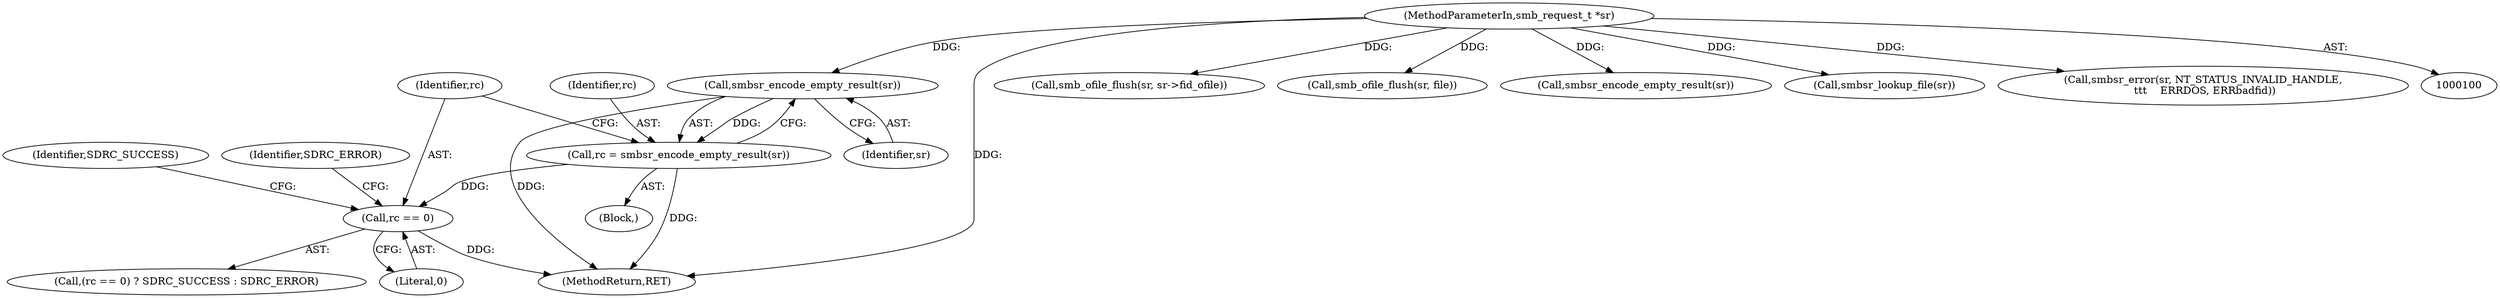 digraph "0_illumos-gate_6d1c73b5858fefc6161c7d686345f0dc887ea799_0@pointer" {
"1000113" [label="(Call,smbsr_encode_empty_result(sr))"];
"1000101" [label="(MethodParameterIn,smb_request_t *sr)"];
"1000111" [label="(Call,rc = smbsr_encode_empty_result(sr))"];
"1000117" [label="(Call,rc == 0)"];
"1000113" [label="(Call,smbsr_encode_empty_result(sr))"];
"1000116" [label="(Call,(rc == 0) ? SDRC_SUCCESS : SDRC_ERROR)"];
"1000201" [label="(MethodReturn,RET)"];
"1000145" [label="(Call,smb_ofile_flush(sr, sr->fid_ofile))"];
"1000117" [label="(Call,rc == 0)"];
"1000175" [label="(Call,smb_ofile_flush(sr, file))"];
"1000192" [label="(Call,smbsr_encode_empty_result(sr))"];
"1000119" [label="(Literal,0)"];
"1000114" [label="(Identifier,sr)"];
"1000121" [label="(Identifier,SDRC_ERROR)"];
"1000112" [label="(Identifier,rc)"];
"1000111" [label="(Call,rc = smbsr_encode_empty_result(sr))"];
"1000110" [label="(Block,)"];
"1000101" [label="(MethodParameterIn,smb_request_t *sr)"];
"1000120" [label="(Identifier,SDRC_SUCCESS)"];
"1000129" [label="(Call,smbsr_lookup_file(sr))"];
"1000138" [label="(Call,smbsr_error(sr, NT_STATUS_INVALID_HANDLE,\n \t\t\t    ERRDOS, ERRbadfid))"];
"1000118" [label="(Identifier,rc)"];
"1000113" -> "1000111"  [label="AST: "];
"1000113" -> "1000114"  [label="CFG: "];
"1000114" -> "1000113"  [label="AST: "];
"1000111" -> "1000113"  [label="CFG: "];
"1000113" -> "1000201"  [label="DDG: "];
"1000113" -> "1000111"  [label="DDG: "];
"1000101" -> "1000113"  [label="DDG: "];
"1000101" -> "1000100"  [label="AST: "];
"1000101" -> "1000201"  [label="DDG: "];
"1000101" -> "1000129"  [label="DDG: "];
"1000101" -> "1000138"  [label="DDG: "];
"1000101" -> "1000145"  [label="DDG: "];
"1000101" -> "1000175"  [label="DDG: "];
"1000101" -> "1000192"  [label="DDG: "];
"1000111" -> "1000110"  [label="AST: "];
"1000112" -> "1000111"  [label="AST: "];
"1000118" -> "1000111"  [label="CFG: "];
"1000111" -> "1000201"  [label="DDG: "];
"1000111" -> "1000117"  [label="DDG: "];
"1000117" -> "1000116"  [label="AST: "];
"1000117" -> "1000119"  [label="CFG: "];
"1000118" -> "1000117"  [label="AST: "];
"1000119" -> "1000117"  [label="AST: "];
"1000120" -> "1000117"  [label="CFG: "];
"1000121" -> "1000117"  [label="CFG: "];
"1000117" -> "1000201"  [label="DDG: "];
}
